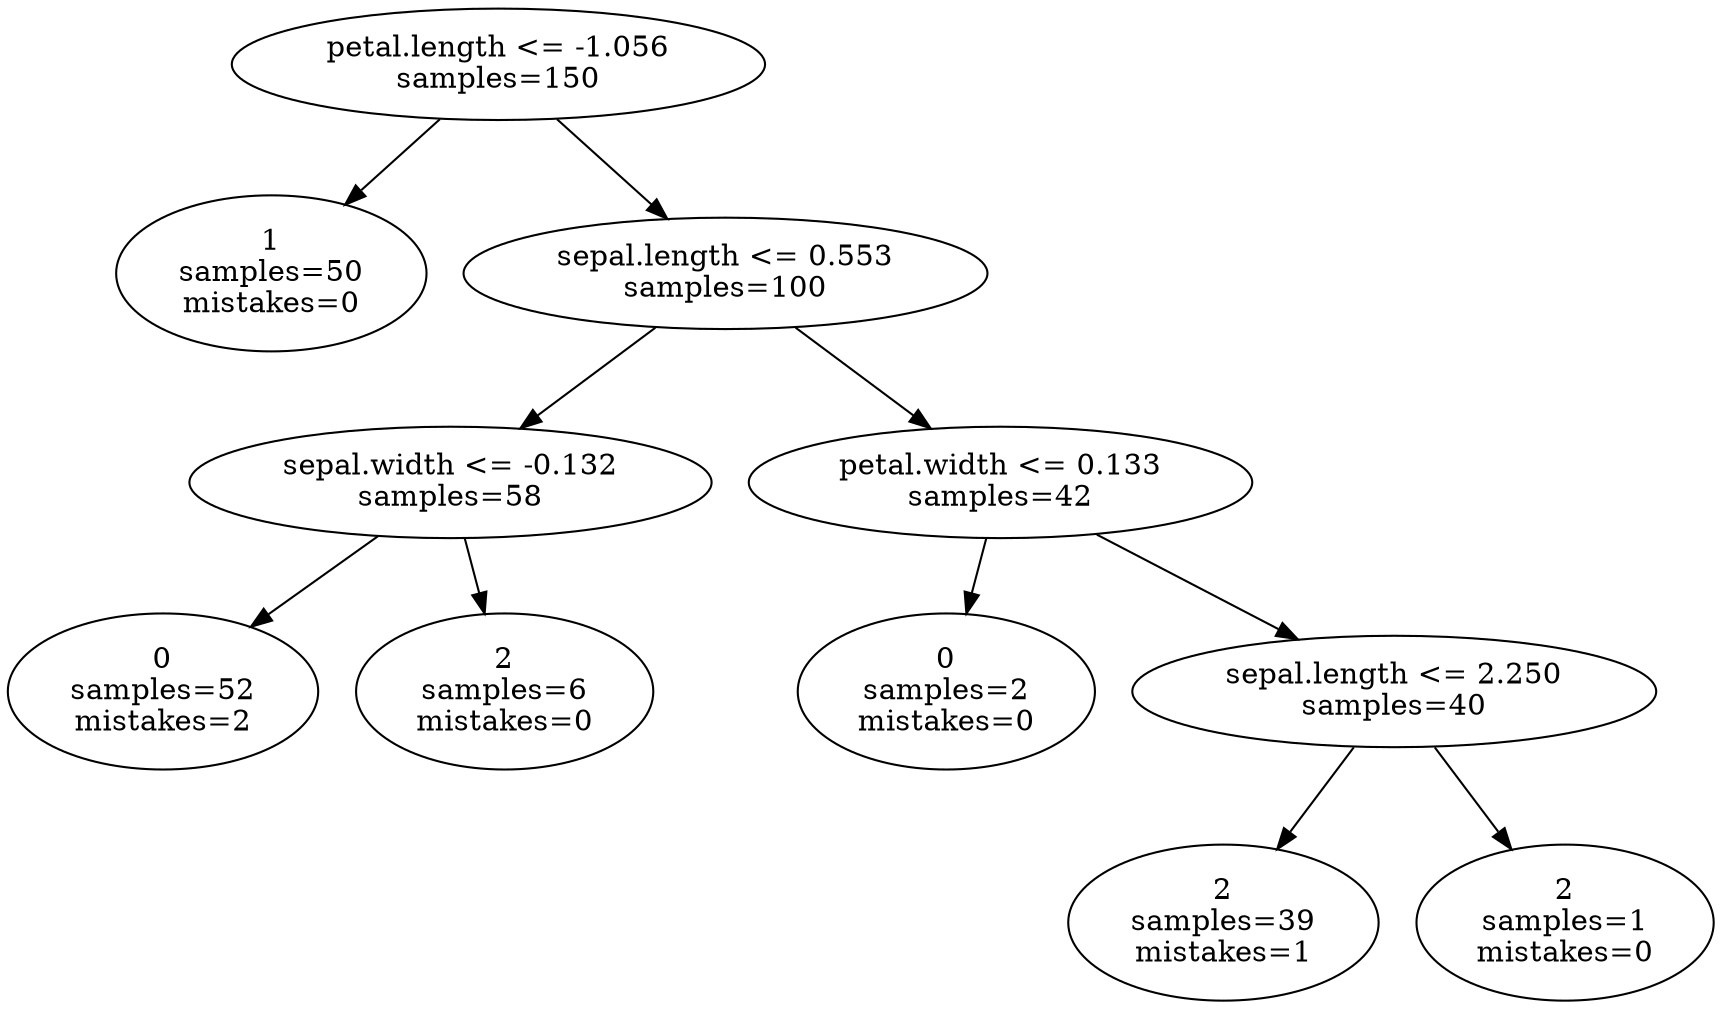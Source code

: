 digraph ClusteringTree {
n_0 [label="petal.length <= -1.056
samples=\150"];
n_1 [label="1
samples=\50
mistakes=\0"];
n_2 [label="sepal.length <= 0.553
samples=\100"];
n_3 [label="sepal.width <= -0.132
samples=\58"];
n_4 [label="petal.width <= 0.133
samples=\42"];
n_5 [label="0
samples=\52
mistakes=\2"];
n_6 [label="2
samples=\6
mistakes=\0"];
n_7 [label="0
samples=\2
mistakes=\0"];
n_8 [label="sepal.length <= 2.250
samples=\40"];
n_9 [label="2
samples=\39
mistakes=\1"];
n_10 [label="2
samples=\1
mistakes=\0"];
n_0 -> n_1;
n_0 -> n_2;
n_2 -> n_3;
n_2 -> n_4;
n_3 -> n_5;
n_3 -> n_6;
n_4 -> n_7;
n_4 -> n_8;
n_8 -> n_9;
n_8 -> n_10;
}
